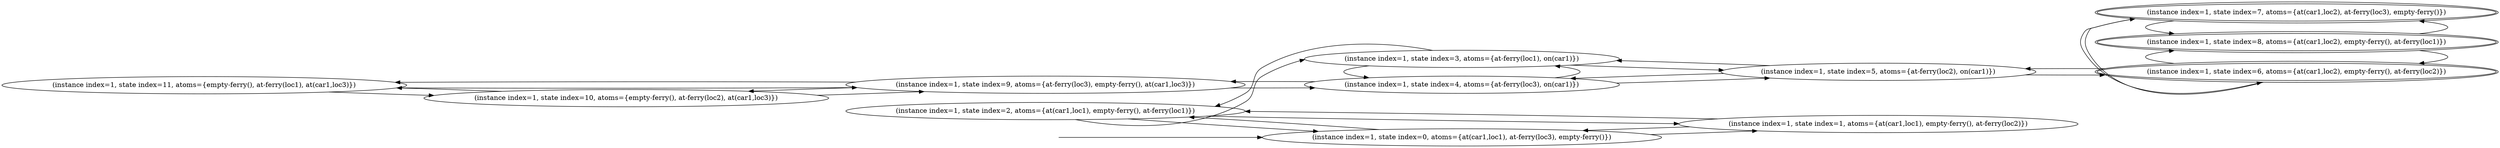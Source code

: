 digraph {
rankdir="LR"
s11[label="(instance index=1, state index=11, atoms={empty-ferry(), at-ferry(loc1), at(car1,loc3)})"]
s10[label="(instance index=1, state index=10, atoms={empty-ferry(), at-ferry(loc2), at(car1,loc3)})"]
s1[label="(instance index=1, state index=1, atoms={at(car1,loc1), empty-ferry(), at-ferry(loc2)})"]
s0[label="(instance index=1, state index=0, atoms={at(car1,loc1), at-ferry(loc3), empty-ferry()})"]
s9[label="(instance index=1, state index=9, atoms={at-ferry(loc3), empty-ferry(), at(car1,loc3)})"]
s2[label="(instance index=1, state index=2, atoms={at(car1,loc1), empty-ferry(), at-ferry(loc1)})"]
s4[label="(instance index=1, state index=4, atoms={at-ferry(loc3), on(car1)})"]
s3[label="(instance index=1, state index=3, atoms={at-ferry(loc1), on(car1)})"]
s5[label="(instance index=1, state index=5, atoms={at-ferry(loc2), on(car1)})"]
s8[peripheries=2,label="(instance index=1, state index=8, atoms={at(car1,loc2), empty-ferry(), at-ferry(loc1)})"]
s6[peripheries=2,label="(instance index=1, state index=6, atoms={at(car1,loc2), empty-ferry(), at-ferry(loc2)})"]
s7[peripheries=2,label="(instance index=1, state index=7, atoms={at(car1,loc2), at-ferry(loc3), empty-ferry()})"]
Dangling [ label = "", style = invis ]
{ rank = same; Dangling }
Dangling -> s0
{ rank = same; s0}
{ rank = same; s9,s2}
{ rank = same; s4,s3}
{ rank = same; s5}
{ rank = same; s8,s6,s7}
{
s11->s10
s11->s9
s10->s11
s10->s9
s1->s2
s1->s0
s0->s2
s0->s1
}
{
s9->s11
s9->s4
s9->s10
s2->s1
s2->s3
s2->s0
}
{
s4->s5
s4->s3
s4->s9
s3->s4
s3->s5
s3->s2
}
{
s5->s4
s5->s6
s5->s3
}
{
s8->s7
s8->s6
s6->s7
s6->s5
s6->s8
s7->s6
s7->s8
}
}
